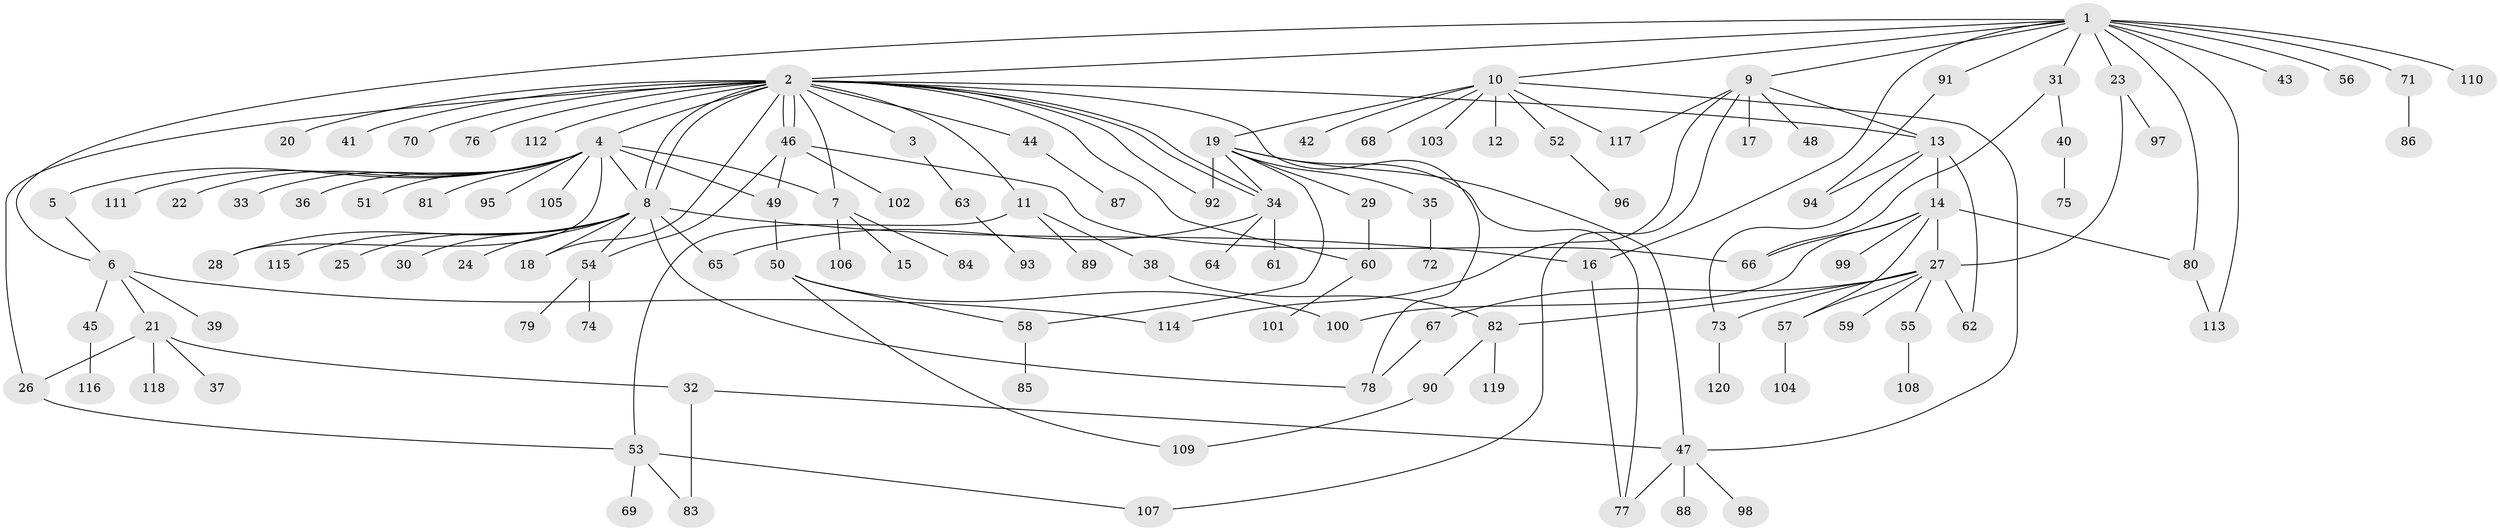 // Generated by graph-tools (version 1.1) at 2025/35/03/09/25 02:35:50]
// undirected, 120 vertices, 160 edges
graph export_dot {
graph [start="1"]
  node [color=gray90,style=filled];
  1;
  2;
  3;
  4;
  5;
  6;
  7;
  8;
  9;
  10;
  11;
  12;
  13;
  14;
  15;
  16;
  17;
  18;
  19;
  20;
  21;
  22;
  23;
  24;
  25;
  26;
  27;
  28;
  29;
  30;
  31;
  32;
  33;
  34;
  35;
  36;
  37;
  38;
  39;
  40;
  41;
  42;
  43;
  44;
  45;
  46;
  47;
  48;
  49;
  50;
  51;
  52;
  53;
  54;
  55;
  56;
  57;
  58;
  59;
  60;
  61;
  62;
  63;
  64;
  65;
  66;
  67;
  68;
  69;
  70;
  71;
  72;
  73;
  74;
  75;
  76;
  77;
  78;
  79;
  80;
  81;
  82;
  83;
  84;
  85;
  86;
  87;
  88;
  89;
  90;
  91;
  92;
  93;
  94;
  95;
  96;
  97;
  98;
  99;
  100;
  101;
  102;
  103;
  104;
  105;
  106;
  107;
  108;
  109;
  110;
  111;
  112;
  113;
  114;
  115;
  116;
  117;
  118;
  119;
  120;
  1 -- 2;
  1 -- 6;
  1 -- 9;
  1 -- 10;
  1 -- 16;
  1 -- 23;
  1 -- 31;
  1 -- 43;
  1 -- 56;
  1 -- 71;
  1 -- 80;
  1 -- 91;
  1 -- 110;
  1 -- 113;
  2 -- 3;
  2 -- 4;
  2 -- 7;
  2 -- 8;
  2 -- 8;
  2 -- 11;
  2 -- 13;
  2 -- 18;
  2 -- 20;
  2 -- 26;
  2 -- 34;
  2 -- 34;
  2 -- 41;
  2 -- 44;
  2 -- 46;
  2 -- 46;
  2 -- 60;
  2 -- 70;
  2 -- 76;
  2 -- 78;
  2 -- 92;
  2 -- 112;
  3 -- 63;
  4 -- 5;
  4 -- 7;
  4 -- 8;
  4 -- 22;
  4 -- 28;
  4 -- 33;
  4 -- 36;
  4 -- 49;
  4 -- 51;
  4 -- 81;
  4 -- 95;
  4 -- 105;
  4 -- 111;
  5 -- 6;
  6 -- 21;
  6 -- 39;
  6 -- 45;
  6 -- 114;
  7 -- 15;
  7 -- 84;
  7 -- 106;
  8 -- 16;
  8 -- 18;
  8 -- 24;
  8 -- 25;
  8 -- 28;
  8 -- 30;
  8 -- 54;
  8 -- 65;
  8 -- 78;
  8 -- 115;
  9 -- 13;
  9 -- 17;
  9 -- 48;
  9 -- 107;
  9 -- 114;
  9 -- 117;
  10 -- 12;
  10 -- 19;
  10 -- 42;
  10 -- 47;
  10 -- 52;
  10 -- 68;
  10 -- 103;
  10 -- 117;
  11 -- 38;
  11 -- 53;
  11 -- 89;
  13 -- 14;
  13 -- 62;
  13 -- 73;
  13 -- 94;
  14 -- 27;
  14 -- 57;
  14 -- 66;
  14 -- 80;
  14 -- 99;
  14 -- 100;
  16 -- 77;
  19 -- 29;
  19 -- 34;
  19 -- 35;
  19 -- 47;
  19 -- 58;
  19 -- 77;
  19 -- 92;
  21 -- 26;
  21 -- 32;
  21 -- 37;
  21 -- 118;
  23 -- 27;
  23 -- 97;
  26 -- 53;
  27 -- 55;
  27 -- 57;
  27 -- 59;
  27 -- 62;
  27 -- 67;
  27 -- 73;
  27 -- 82;
  29 -- 60;
  31 -- 40;
  31 -- 66;
  32 -- 47;
  32 -- 83;
  34 -- 61;
  34 -- 64;
  34 -- 65;
  35 -- 72;
  38 -- 82;
  40 -- 75;
  44 -- 87;
  45 -- 116;
  46 -- 49;
  46 -- 54;
  46 -- 66;
  46 -- 102;
  47 -- 77;
  47 -- 88;
  47 -- 98;
  49 -- 50;
  50 -- 58;
  50 -- 100;
  50 -- 109;
  52 -- 96;
  53 -- 69;
  53 -- 83;
  53 -- 107;
  54 -- 74;
  54 -- 79;
  55 -- 108;
  57 -- 104;
  58 -- 85;
  60 -- 101;
  63 -- 93;
  67 -- 78;
  71 -- 86;
  73 -- 120;
  80 -- 113;
  82 -- 90;
  82 -- 119;
  90 -- 109;
  91 -- 94;
}

